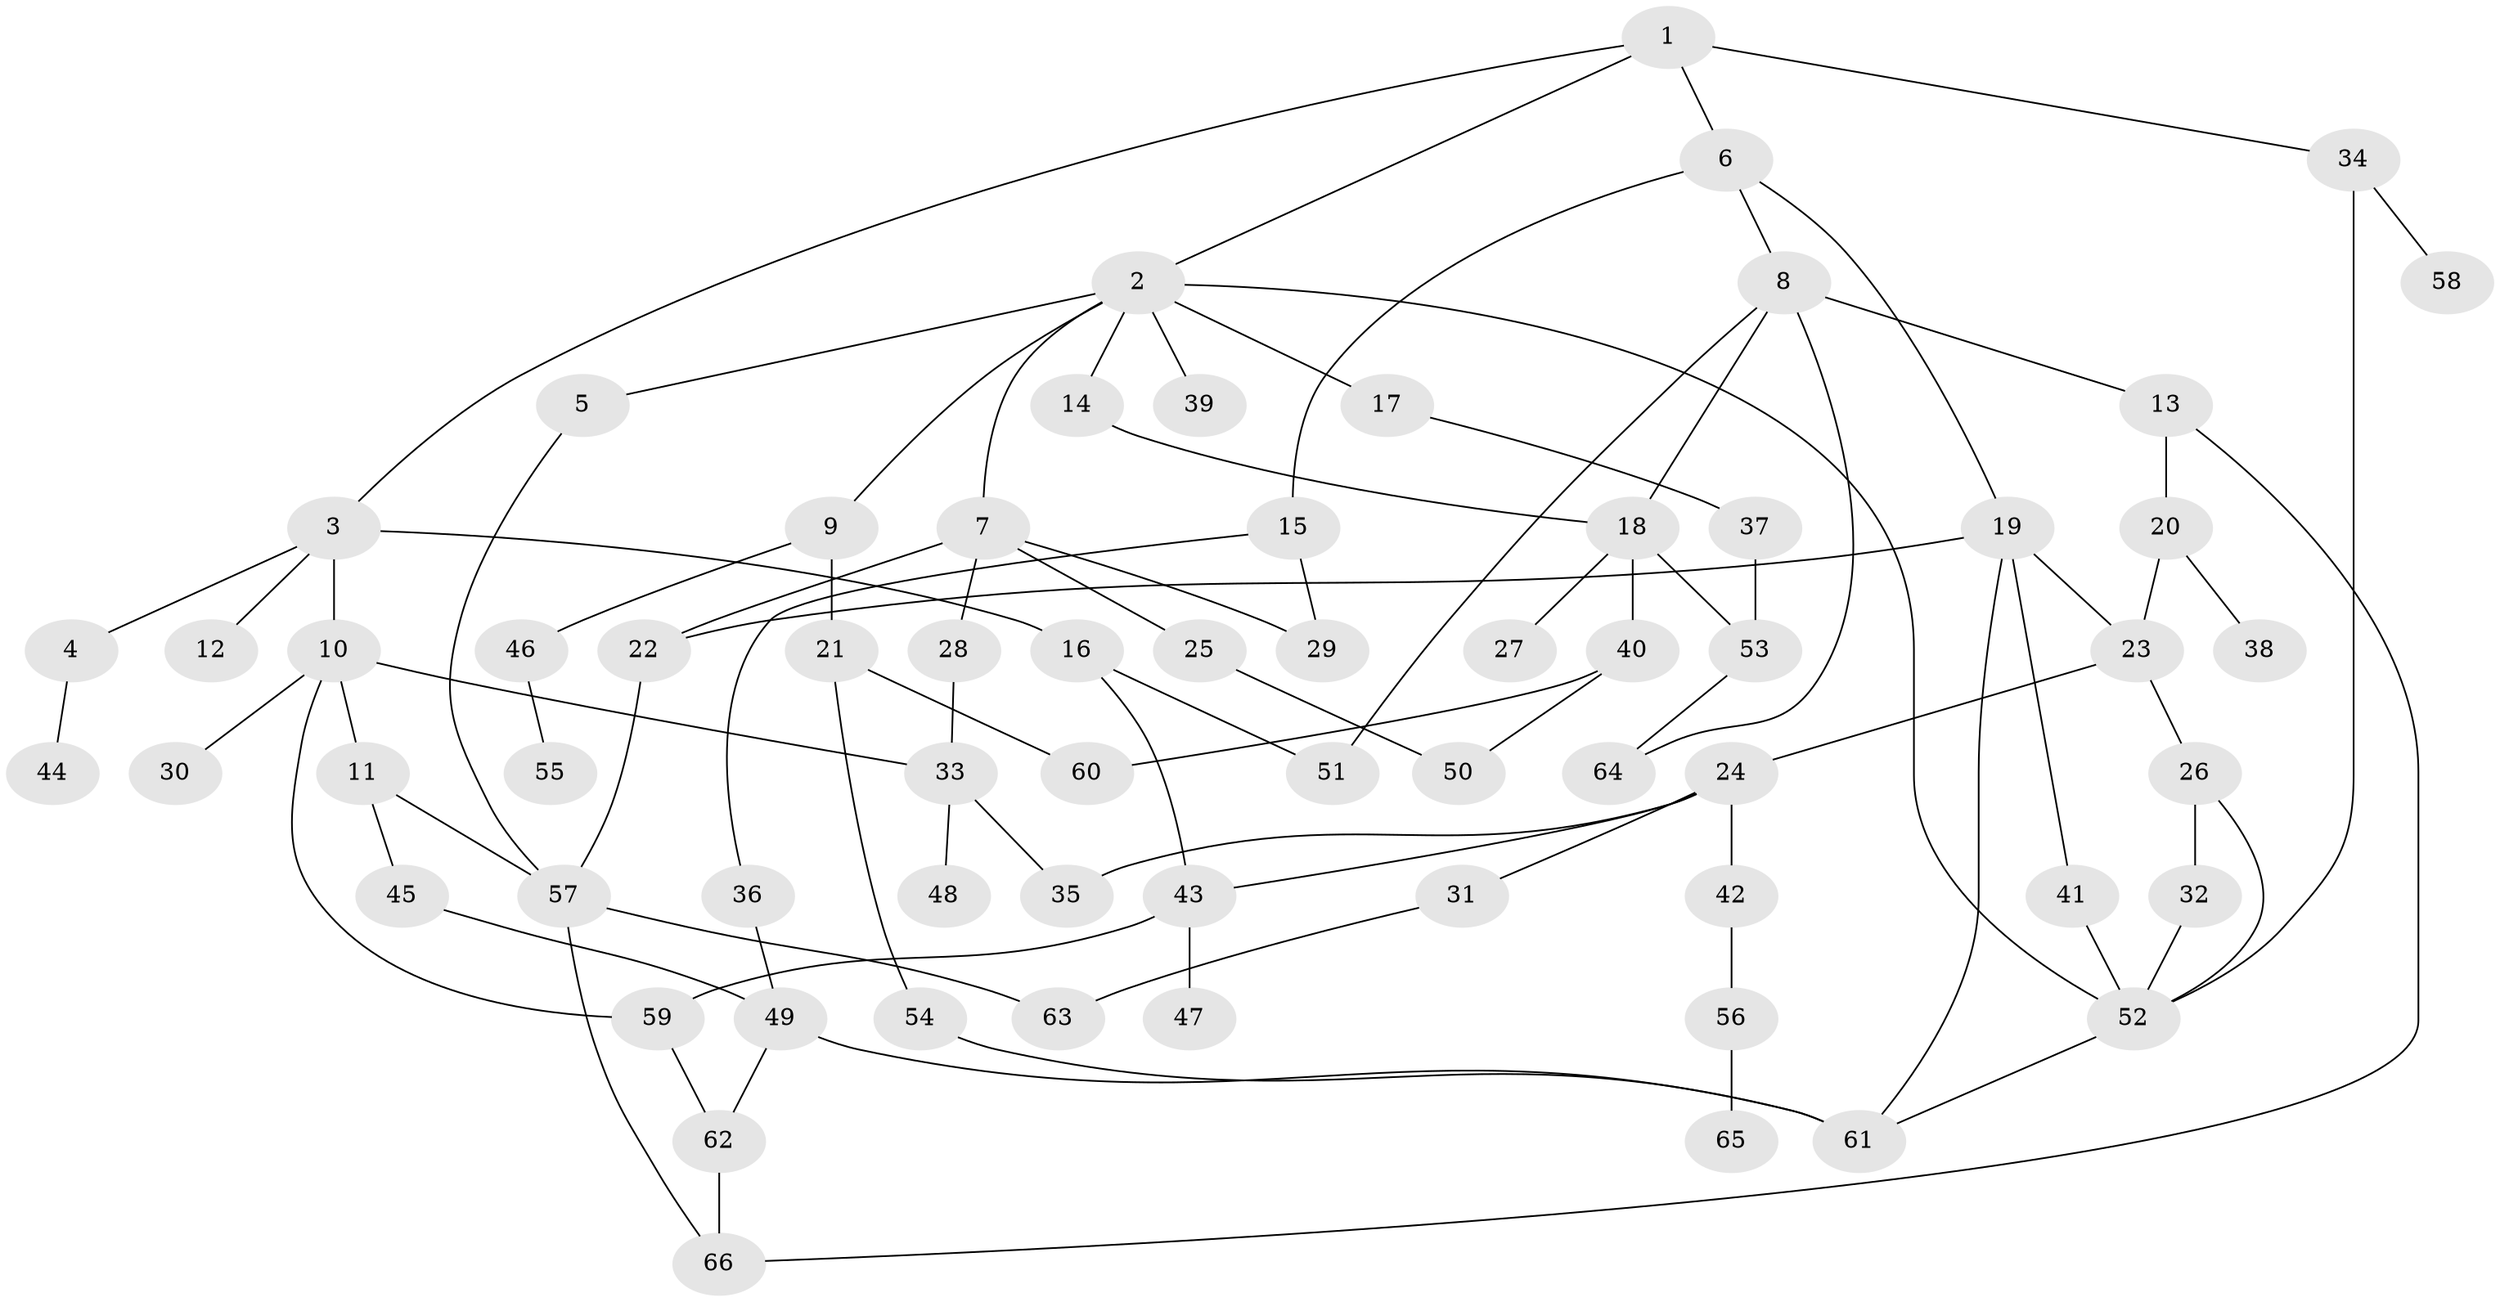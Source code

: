// coarse degree distribution, {10: 0.023255813953488372, 5: 0.18604651162790697, 1: 0.16279069767441862, 4: 0.16279069767441862, 6: 0.023255813953488372, 2: 0.27906976744186046, 3: 0.16279069767441862}
// Generated by graph-tools (version 1.1) at 2025/41/03/06/25 10:41:26]
// undirected, 66 vertices, 92 edges
graph export_dot {
graph [start="1"]
  node [color=gray90,style=filled];
  1;
  2;
  3;
  4;
  5;
  6;
  7;
  8;
  9;
  10;
  11;
  12;
  13;
  14;
  15;
  16;
  17;
  18;
  19;
  20;
  21;
  22;
  23;
  24;
  25;
  26;
  27;
  28;
  29;
  30;
  31;
  32;
  33;
  34;
  35;
  36;
  37;
  38;
  39;
  40;
  41;
  42;
  43;
  44;
  45;
  46;
  47;
  48;
  49;
  50;
  51;
  52;
  53;
  54;
  55;
  56;
  57;
  58;
  59;
  60;
  61;
  62;
  63;
  64;
  65;
  66;
  1 -- 2;
  1 -- 3;
  1 -- 6;
  1 -- 34;
  2 -- 5;
  2 -- 7;
  2 -- 9;
  2 -- 14;
  2 -- 17;
  2 -- 39;
  2 -- 52;
  3 -- 4;
  3 -- 10;
  3 -- 12;
  3 -- 16;
  4 -- 44;
  5 -- 57;
  6 -- 8;
  6 -- 15;
  6 -- 19;
  7 -- 22;
  7 -- 25;
  7 -- 28;
  7 -- 29;
  8 -- 13;
  8 -- 18;
  8 -- 51;
  8 -- 64;
  9 -- 21;
  9 -- 46;
  10 -- 11;
  10 -- 30;
  10 -- 33;
  10 -- 59;
  11 -- 45;
  11 -- 57;
  13 -- 20;
  13 -- 66;
  14 -- 18;
  15 -- 36;
  15 -- 29;
  16 -- 43;
  16 -- 51;
  17 -- 37;
  18 -- 27;
  18 -- 40;
  18 -- 53;
  19 -- 23;
  19 -- 41;
  19 -- 61;
  19 -- 22;
  20 -- 38;
  20 -- 23;
  21 -- 54;
  21 -- 60;
  22 -- 57;
  23 -- 24;
  23 -- 26;
  24 -- 31;
  24 -- 42;
  24 -- 35;
  24 -- 43;
  25 -- 50;
  26 -- 32;
  26 -- 52;
  28 -- 33;
  31 -- 63;
  32 -- 52;
  33 -- 35;
  33 -- 48;
  34 -- 58;
  34 -- 52;
  36 -- 49;
  37 -- 53;
  40 -- 50;
  40 -- 60;
  41 -- 52;
  42 -- 56;
  43 -- 47;
  43 -- 59;
  45 -- 49;
  46 -- 55;
  49 -- 61;
  49 -- 62;
  52 -- 61;
  53 -- 64;
  54 -- 61;
  56 -- 65;
  57 -- 63;
  57 -- 66;
  59 -- 62;
  62 -- 66;
}

